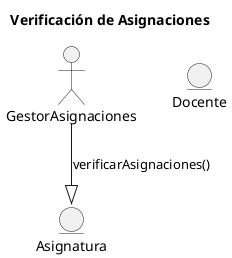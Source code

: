 @startuml
title Verificación de Asignaciones

actor GestorAsignaciones
entity Asignatura
entity Docente

GestorAsignaciones --|> Asignatura: verificarAsignaciones()

@enduml
